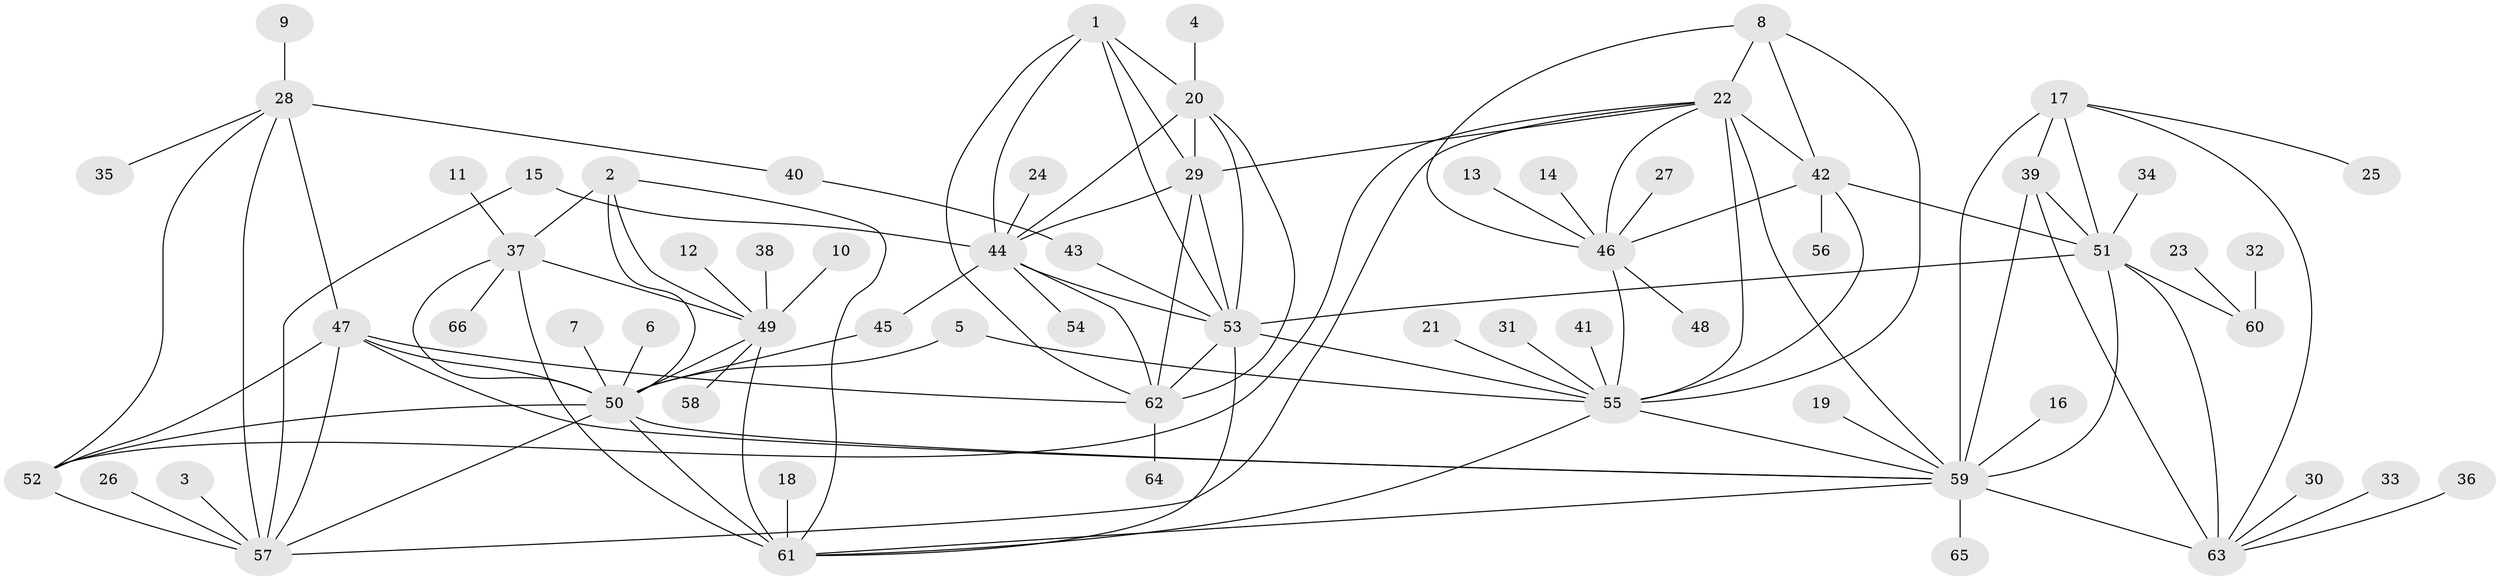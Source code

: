 // original degree distribution, {8: 0.038461538461538464, 6: 0.03076923076923077, 9: 0.03076923076923077, 11: 0.06153846153846154, 7: 0.015384615384615385, 10: 0.023076923076923078, 5: 0.023076923076923078, 12: 0.007692307692307693, 2: 0.12307692307692308, 4: 0.023076923076923078, 3: 0.038461538461538464, 1: 0.5846153846153846}
// Generated by graph-tools (version 1.1) at 2025/26/03/09/25 03:26:46]
// undirected, 66 vertices, 113 edges
graph export_dot {
graph [start="1"]
  node [color=gray90,style=filled];
  1;
  2;
  3;
  4;
  5;
  6;
  7;
  8;
  9;
  10;
  11;
  12;
  13;
  14;
  15;
  16;
  17;
  18;
  19;
  20;
  21;
  22;
  23;
  24;
  25;
  26;
  27;
  28;
  29;
  30;
  31;
  32;
  33;
  34;
  35;
  36;
  37;
  38;
  39;
  40;
  41;
  42;
  43;
  44;
  45;
  46;
  47;
  48;
  49;
  50;
  51;
  52;
  53;
  54;
  55;
  56;
  57;
  58;
  59;
  60;
  61;
  62;
  63;
  64;
  65;
  66;
  1 -- 20 [weight=1.0];
  1 -- 29 [weight=1.0];
  1 -- 44 [weight=1.0];
  1 -- 53 [weight=1.0];
  1 -- 62 [weight=1.0];
  2 -- 37 [weight=2.0];
  2 -- 49 [weight=1.0];
  2 -- 50 [weight=1.0];
  2 -- 61 [weight=1.0];
  3 -- 57 [weight=1.0];
  4 -- 20 [weight=1.0];
  5 -- 50 [weight=1.0];
  5 -- 55 [weight=1.0];
  6 -- 50 [weight=1.0];
  7 -- 50 [weight=1.0];
  8 -- 22 [weight=2.0];
  8 -- 42 [weight=2.0];
  8 -- 46 [weight=2.0];
  8 -- 55 [weight=2.0];
  9 -- 28 [weight=1.0];
  10 -- 49 [weight=1.0];
  11 -- 37 [weight=1.0];
  12 -- 49 [weight=1.0];
  13 -- 46 [weight=1.0];
  14 -- 46 [weight=1.0];
  15 -- 44 [weight=1.0];
  15 -- 57 [weight=1.0];
  16 -- 59 [weight=1.0];
  17 -- 25 [weight=1.0];
  17 -- 39 [weight=1.0];
  17 -- 51 [weight=1.0];
  17 -- 59 [weight=2.0];
  17 -- 63 [weight=1.0];
  18 -- 61 [weight=1.0];
  19 -- 59 [weight=1.0];
  20 -- 29 [weight=1.0];
  20 -- 44 [weight=1.0];
  20 -- 53 [weight=1.0];
  20 -- 62 [weight=1.0];
  21 -- 55 [weight=1.0];
  22 -- 29 [weight=1.0];
  22 -- 42 [weight=1.0];
  22 -- 46 [weight=1.0];
  22 -- 52 [weight=1.0];
  22 -- 55 [weight=1.0];
  22 -- 57 [weight=1.0];
  22 -- 59 [weight=1.0];
  23 -- 60 [weight=1.0];
  24 -- 44 [weight=1.0];
  26 -- 57 [weight=1.0];
  27 -- 46 [weight=1.0];
  28 -- 35 [weight=1.0];
  28 -- 40 [weight=1.0];
  28 -- 47 [weight=4.0];
  28 -- 52 [weight=2.0];
  28 -- 57 [weight=2.0];
  29 -- 44 [weight=1.0];
  29 -- 53 [weight=1.0];
  29 -- 62 [weight=1.0];
  30 -- 63 [weight=1.0];
  31 -- 55 [weight=1.0];
  32 -- 60 [weight=1.0];
  33 -- 63 [weight=1.0];
  34 -- 51 [weight=1.0];
  36 -- 63 [weight=1.0];
  37 -- 49 [weight=2.0];
  37 -- 50 [weight=2.0];
  37 -- 61 [weight=2.0];
  37 -- 66 [weight=1.0];
  38 -- 49 [weight=1.0];
  39 -- 51 [weight=1.0];
  39 -- 59 [weight=2.0];
  39 -- 63 [weight=1.0];
  40 -- 43 [weight=1.0];
  41 -- 55 [weight=1.0];
  42 -- 46 [weight=1.0];
  42 -- 51 [weight=1.0];
  42 -- 55 [weight=1.0];
  42 -- 56 [weight=1.0];
  43 -- 53 [weight=2.0];
  44 -- 45 [weight=1.0];
  44 -- 53 [weight=1.0];
  44 -- 54 [weight=1.0];
  44 -- 62 [weight=1.0];
  45 -- 50 [weight=1.0];
  46 -- 48 [weight=1.0];
  46 -- 55 [weight=1.0];
  47 -- 50 [weight=1.0];
  47 -- 52 [weight=2.0];
  47 -- 57 [weight=2.0];
  47 -- 59 [weight=1.0];
  47 -- 62 [weight=1.0];
  49 -- 50 [weight=1.0];
  49 -- 58 [weight=1.0];
  49 -- 61 [weight=1.0];
  50 -- 52 [weight=1.0];
  50 -- 57 [weight=1.0];
  50 -- 59 [weight=1.0];
  50 -- 61 [weight=1.0];
  51 -- 53 [weight=1.0];
  51 -- 59 [weight=2.0];
  51 -- 60 [weight=1.0];
  51 -- 63 [weight=1.0];
  52 -- 57 [weight=1.0];
  53 -- 55 [weight=1.0];
  53 -- 61 [weight=1.0];
  53 -- 62 [weight=1.0];
  55 -- 59 [weight=1.0];
  55 -- 61 [weight=1.0];
  59 -- 61 [weight=1.0];
  59 -- 63 [weight=2.0];
  59 -- 65 [weight=1.0];
  62 -- 64 [weight=1.0];
}
